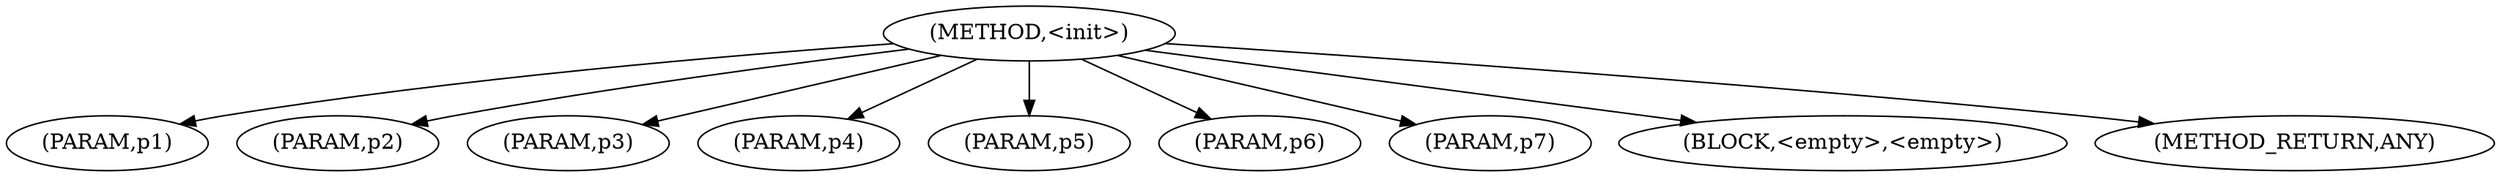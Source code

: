 digraph "&lt;init&gt;" {  
"2487" [label = <(METHOD,&lt;init&gt;)> ]
"2488" [label = <(PARAM,p1)> ]
"2489" [label = <(PARAM,p2)> ]
"2490" [label = <(PARAM,p3)> ]
"2491" [label = <(PARAM,p4)> ]
"2492" [label = <(PARAM,p5)> ]
"2493" [label = <(PARAM,p6)> ]
"2494" [label = <(PARAM,p7)> ]
"2495" [label = <(BLOCK,&lt;empty&gt;,&lt;empty&gt;)> ]
"2496" [label = <(METHOD_RETURN,ANY)> ]
  "2487" -> "2488" 
  "2487" -> "2495" 
  "2487" -> "2489" 
  "2487" -> "2496" 
  "2487" -> "2490" 
  "2487" -> "2491" 
  "2487" -> "2492" 
  "2487" -> "2493" 
  "2487" -> "2494" 
}
